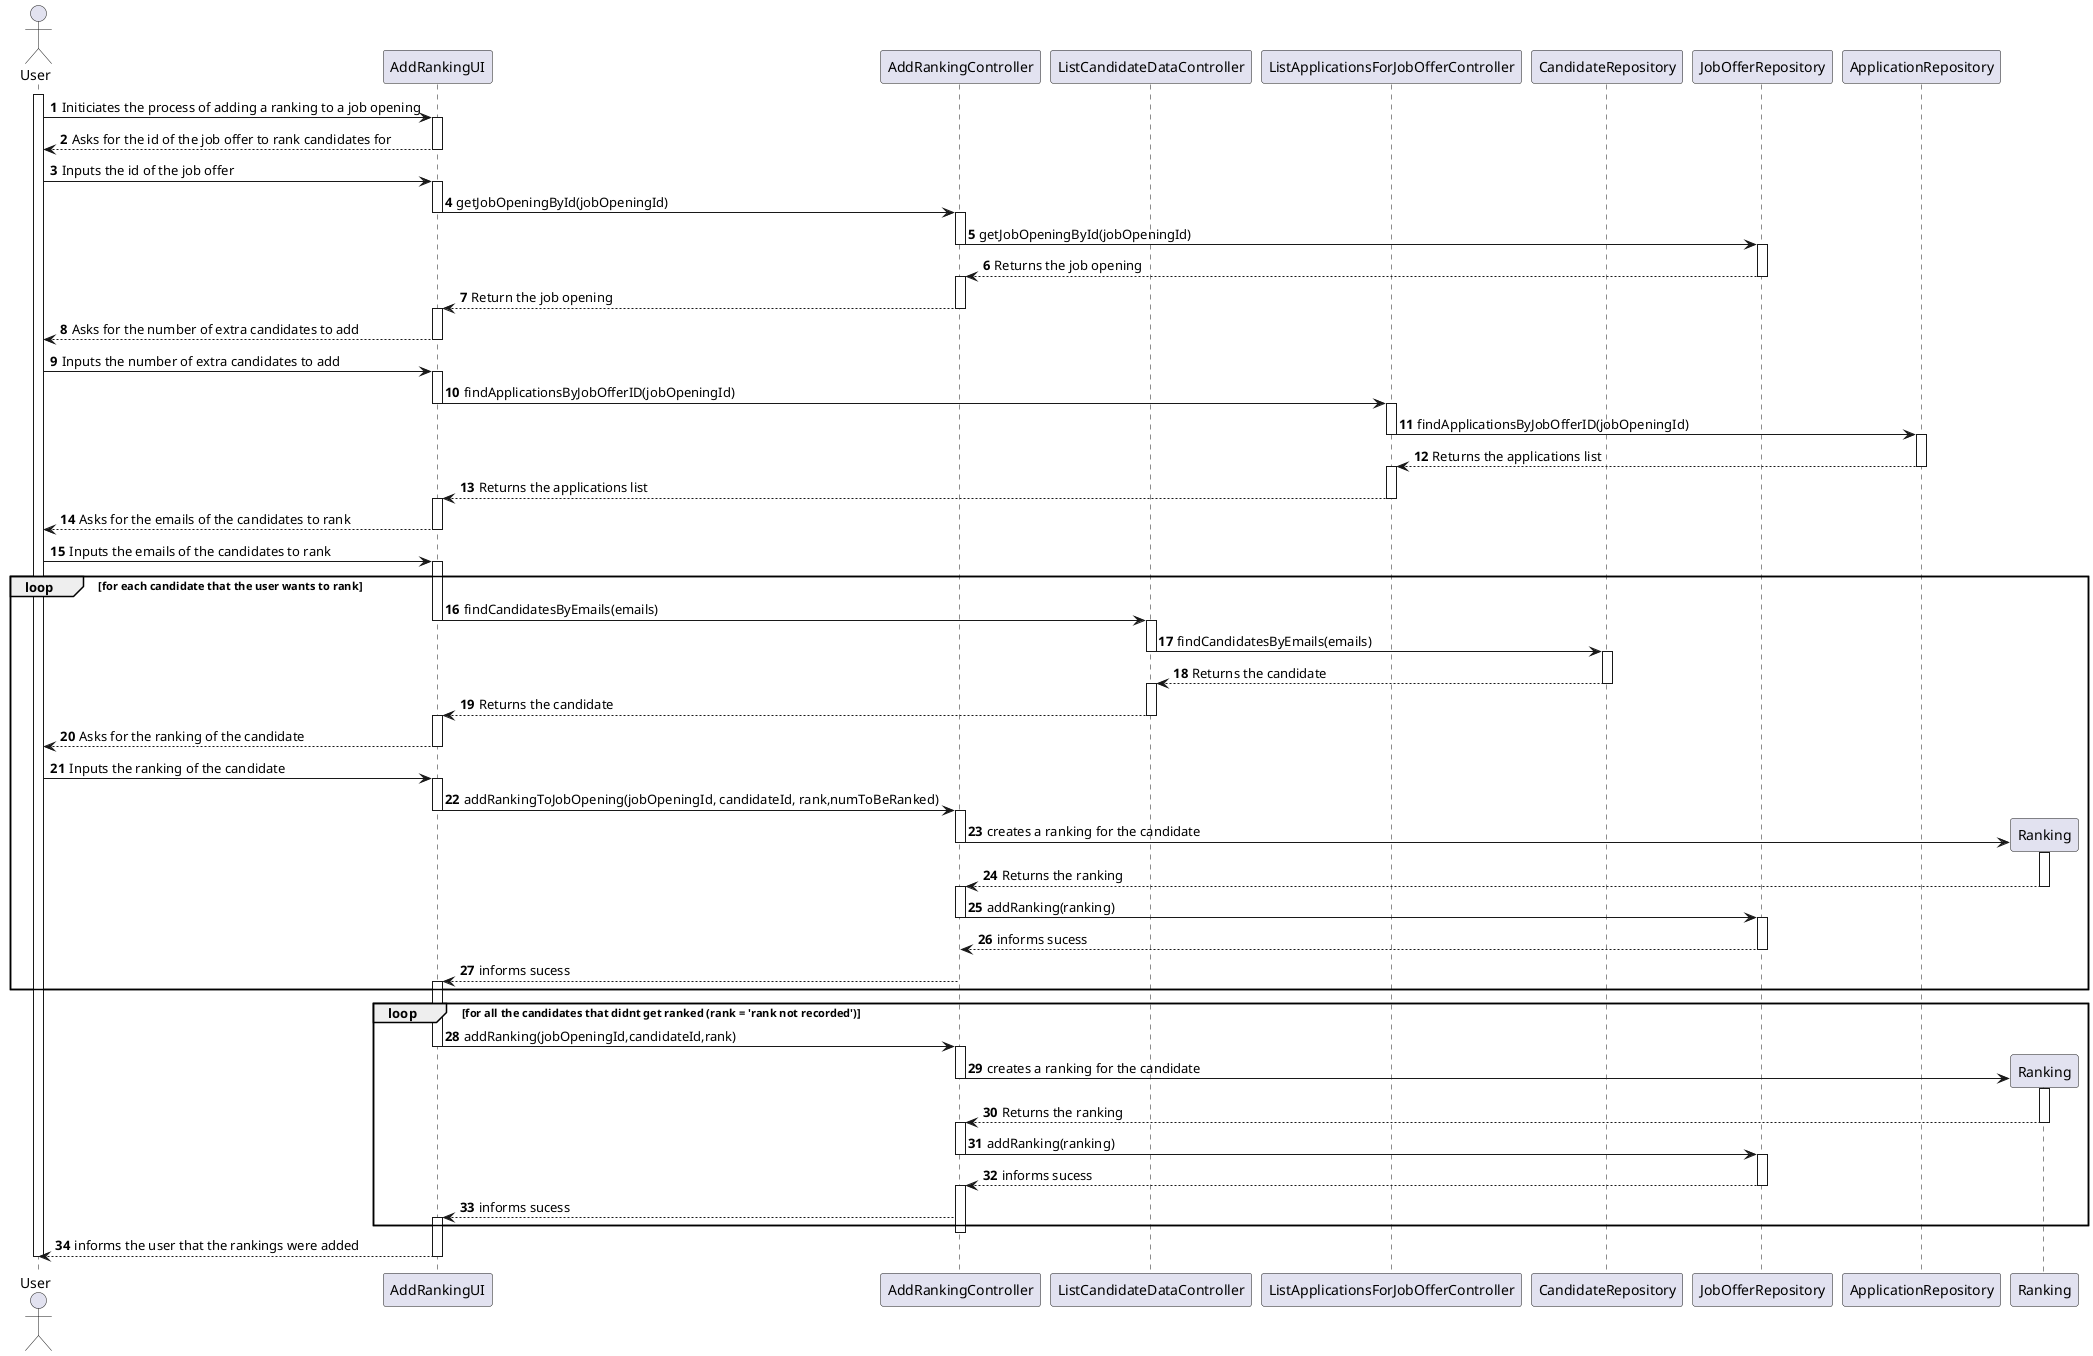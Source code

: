 @startuml

autonumber

actor User as u
participant AddRankingUI as ui
participant AddRankingController as ctrl
participant ListCandidateDataController as ctrl1
participant ListApplicationsForJobOfferController as ctrl2
participant CandidateRepository as crep
participant JobOfferRepository as jrep
participant ApplicationRepository as arep
participant Ranking as rank

activate u
u -> ui : Initiciates the process of adding a ranking to a job opening
activate ui
ui --> u : Asks for the id of the job offer to rank candidates for
deactivate ui
u -> ui : Inputs the id of the job offer
activate ui
ui -> ctrl : getJobOpeningById(jobOpeningId)
deactivate ui
activate ctrl
ctrl ->jrep : getJobOpeningById(jobOpeningId)
deactivate ctrl
activate jrep
jrep --> ctrl : Returns the job opening
deactivate jrep
activate ctrl
ctrl --> ui : Return the job opening
deactivate ctrl
activate ui
ui --> u : Asks for the number of extra candidates to add
deactivate ui
u -> ui : Inputs the number of extra candidates to add
activate ui
ui -> ctrl2 : findApplicationsByJobOfferID(jobOpeningId)
deactivate ui
activate ctrl2
ctrl2 -> arep : findApplicationsByJobOfferID(jobOpeningId)
deactivate ctrl2
activate arep
arep --> ctrl2 : Returns the applications list
deactivate arep
activate ctrl2
ctrl2 --> ui : Returns the applications list
deactivate ctrl2
activate ui
ui --> u : Asks for the emails of the candidates to rank
deactivate ui
u -> ui : Inputs the emails of the candidates to rank
activate ui
loop for each candidate that the user wants to rank
ui -> ctrl1 : findCandidatesByEmails(emails)
deactivate ui
activate ctrl1
ctrl1 -> crep : findCandidatesByEmails(emails)
deactivate ctrl1
activate crep
crep --> ctrl1 : Returns the candidate
deactivate crep
activate ctrl1
ctrl1 --> ui : Returns the candidate
deactivate ctrl1
activate ui
ui --> u : Asks for the ranking of the candidate
deactivate ui
u -> ui : Inputs the ranking of the candidate
activate ui
ui -> ctrl : addRankingToJobOpening(jobOpeningId, candidateId, rank,numToBeRanked)
deactivate ui
activate ctrl
ctrl -> rank** : creates a ranking for the candidate
deactivate ctrl
activate rank
rank --> ctrl : Returns the ranking
deactivate rank
activate ctrl
ctrl -> jrep : addRanking(ranking)
deactivate ctrl
activate jrep
jrep --> ctrl : informs sucess
deactivate jrep
ctrl --> ui : informs sucess
deactivate ctrl
activate ui
end
loop for all the candidates that didnt get ranked (rank = 'rank not recorded')
ui -> ctrl : addRanking(jobOpeningId,candidateId,rank)
deactivate ui
activate ctrl
ctrl -> rank** : creates a ranking for the candidate
deactivate ctrl
activate rank
rank --> ctrl : Returns the ranking
deactivate rank
activate ctrl
ctrl -> jrep : addRanking(ranking)
deactivate ctrl
activate jrep
jrep --> ctrl : informs sucess
deactivate jrep
activate ctrl
ctrl --> ui : informs sucess
activate ui
end
deactivate ctrl

ui --> u : informs the user that the rankings were added
deactivate ui
deactivate u




@enduml